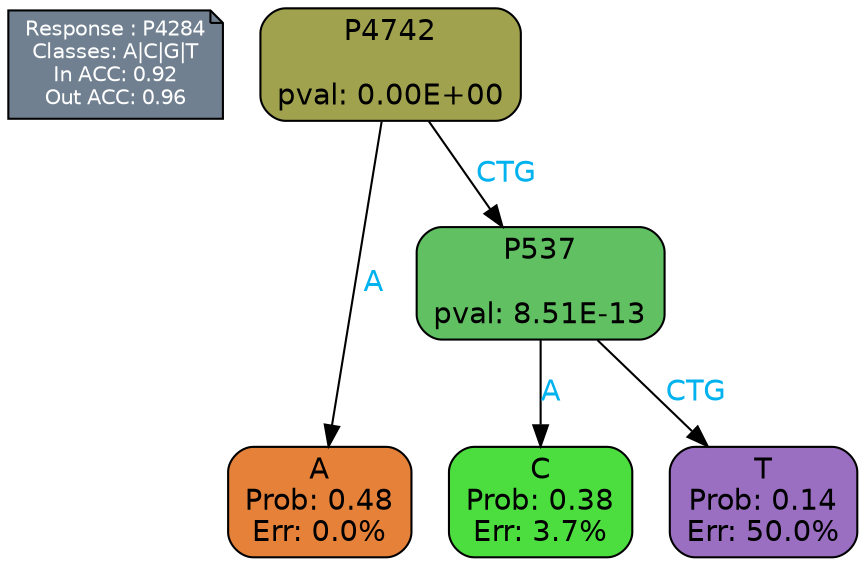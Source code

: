 digraph Tree {
node [shape=box, style="filled, rounded", color="black", fontname=helvetica] ;
graph [ranksep=equally, splines=polylines, bgcolor=transparent, dpi=600] ;
edge [fontname=helvetica] ;
LEGEND [label="Response : P4284
Classes: A|C|G|T
In ACC: 0.92
Out ACC: 0.96
",shape=note,align=left,style=filled,fillcolor="slategray",fontcolor="white",fontsize=10];1 [label="P4742

pval: 0.00E+00", fillcolor="#a0a24e"] ;
2 [label="A
Prob: 0.48
Err: 0.0%", fillcolor="#e58139"] ;
3 [label="P537

pval: 8.51E-13", fillcolor="#61c062"] ;
4 [label="C
Prob: 0.38
Err: 3.7%", fillcolor="#4cde3f"] ;
5 [label="T
Prob: 0.14
Err: 50.0%", fillcolor="#9a6fc2"] ;
1 -> 2 [label="A",fontcolor=deepskyblue2] ;
1 -> 3 [label="CTG",fontcolor=deepskyblue2] ;
3 -> 4 [label="A",fontcolor=deepskyblue2] ;
3 -> 5 [label="CTG",fontcolor=deepskyblue2] ;
{rank = same; 2;4;5;}{rank = same; LEGEND;1;}}